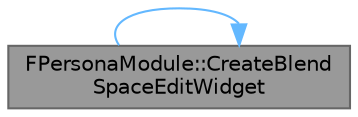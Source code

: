 digraph "FPersonaModule::CreateBlendSpaceEditWidget"
{
 // INTERACTIVE_SVG=YES
 // LATEX_PDF_SIZE
  bgcolor="transparent";
  edge [fontname=Helvetica,fontsize=10,labelfontname=Helvetica,labelfontsize=10];
  node [fontname=Helvetica,fontsize=10,shape=box,height=0.2,width=0.4];
  rankdir="LR";
  Node1 [id="Node000001",label="FPersonaModule::CreateBlend\lSpaceEditWidget",height=0.2,width=0.4,color="gray40", fillcolor="grey60", style="filled", fontcolor="black",tooltip="Create a widget to edit a blendspace."];
  Node1 -> Node1 [id="edge1_Node000001_Node000001",color="steelblue1",style="solid",tooltip=" "];
}
